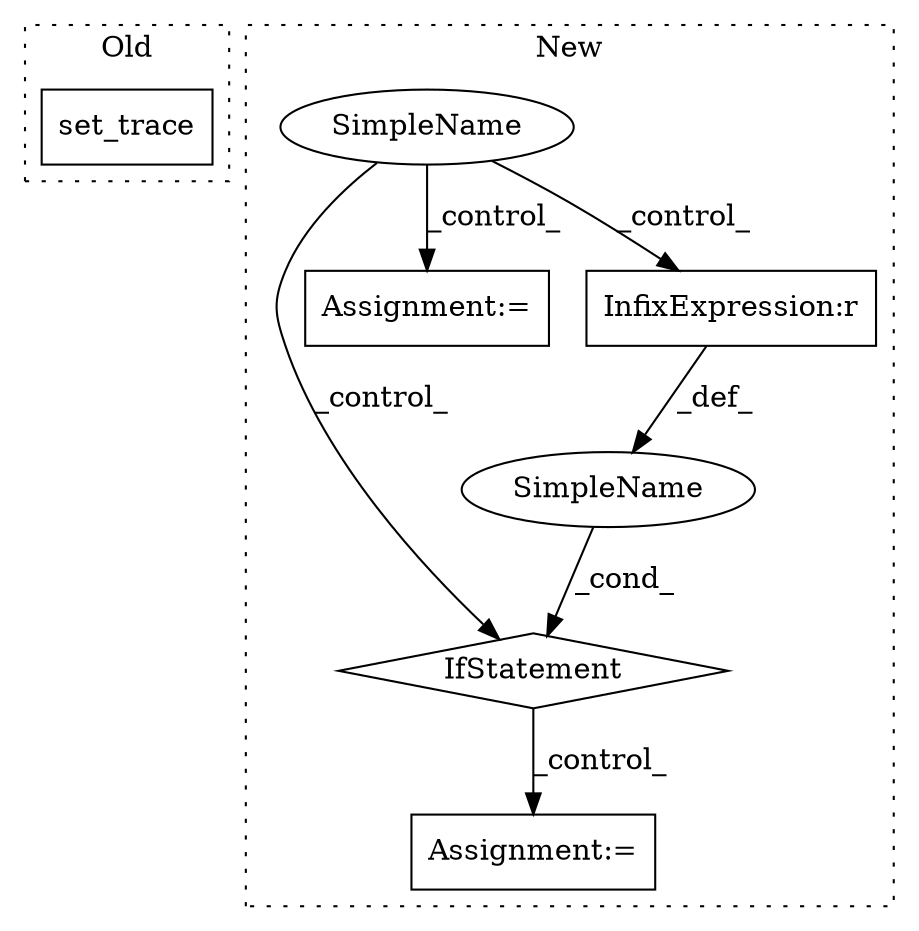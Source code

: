 digraph G {
subgraph cluster0 {
1 [label="set_trace" a="32" s="5731" l="11" shape="box"];
label = "Old";
style="dotted";
}
subgraph cluster1 {
2 [label="IfStatement" a="25" s="6106,6153" l="4,2" shape="diamond"];
3 [label="Assignment:=" a="7" s="6166" l="1" shape="box"];
4 [label="SimpleName" a="42" s="" l="" shape="ellipse"];
5 [label="SimpleName" a="42" s="" l="" shape="ellipse"];
6 [label="Assignment:=" a="7" s="6375" l="1" shape="box"];
7 [label="InfixExpression:r" a="27" s="6132" l="4" shape="box"];
label = "New";
style="dotted";
}
2 -> 3 [label="_control_"];
4 -> 2 [label="_cond_"];
5 -> 7 [label="_control_"];
5 -> 6 [label="_control_"];
5 -> 2 [label="_control_"];
7 -> 4 [label="_def_"];
}